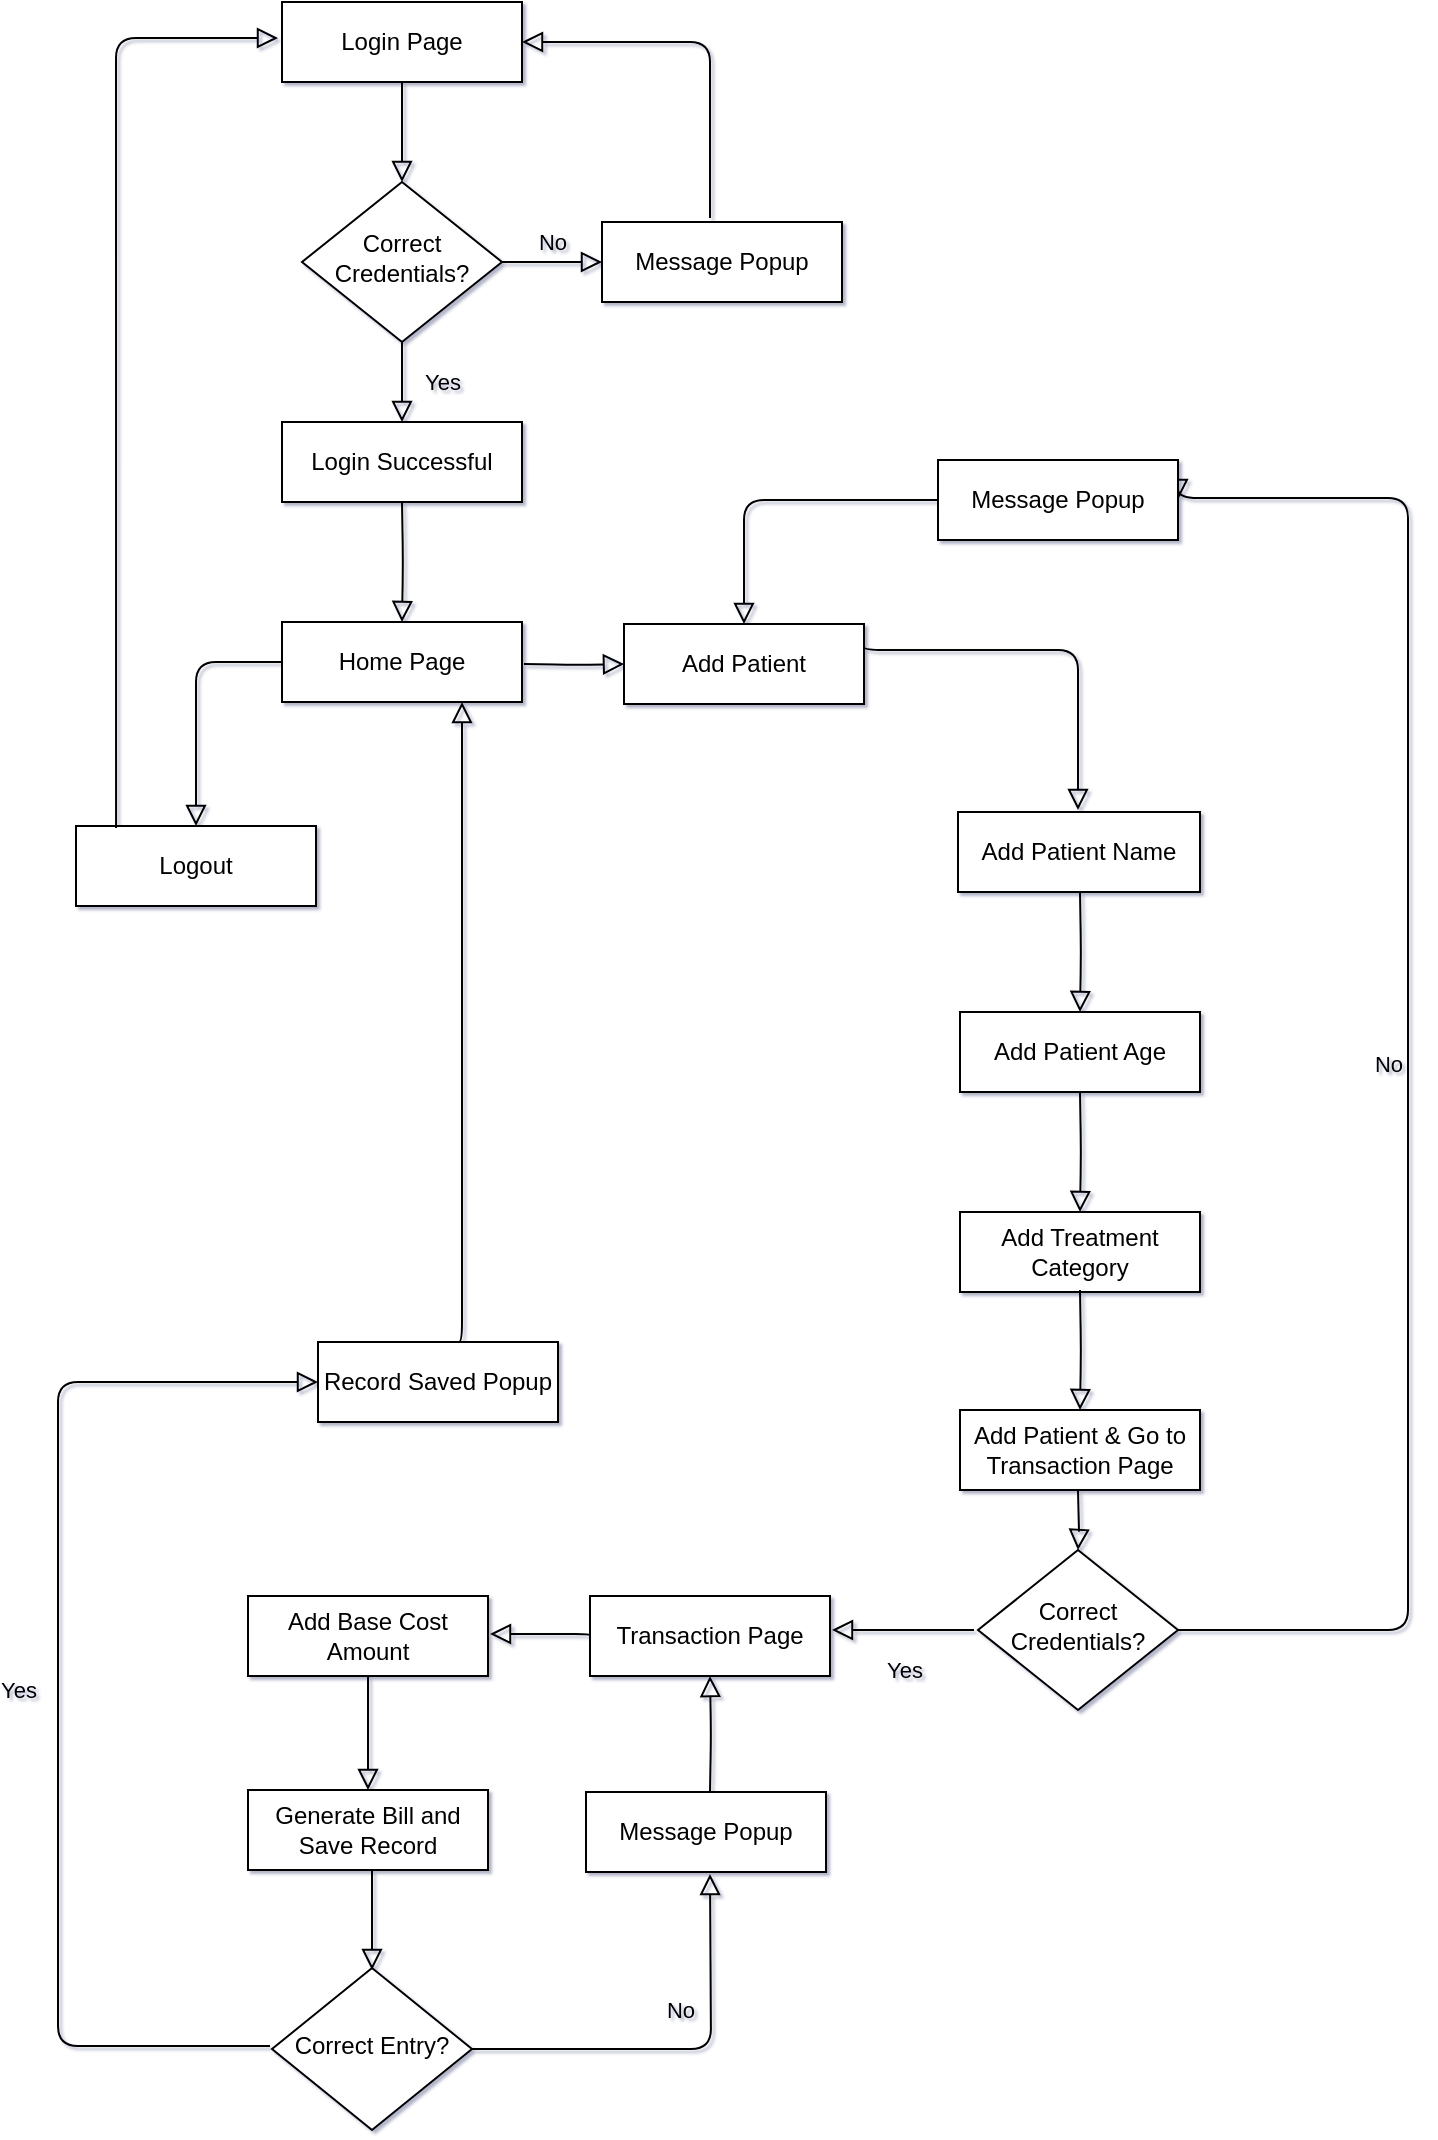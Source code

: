 <mxfile version="13.6.6" type="device"><diagram id="C5RBs43oDa-KdzZeNtuy" name="Page-1"><mxGraphModel dx="1240" dy="684" grid="0" gridSize="10" guides="1" tooltips="1" connect="1" arrows="1" fold="1" page="1" pageScale="1" pageWidth="827" pageHeight="1169" math="0" shadow="1"><root><mxCell id="WIyWlLk6GJQsqaUBKTNV-0"/><mxCell id="WIyWlLk6GJQsqaUBKTNV-1" parent="WIyWlLk6GJQsqaUBKTNV-0"/><mxCell id="WIyWlLk6GJQsqaUBKTNV-2" value="" style="html=1;jettySize=auto;orthogonalLoop=1;fontSize=11;endArrow=block;endFill=0;endSize=8;strokeWidth=1;shadow=0;labelBackgroundColor=none;edgeStyle=orthogonalEdgeStyle;" parent="WIyWlLk6GJQsqaUBKTNV-1" source="WIyWlLk6GJQsqaUBKTNV-3" target="WIyWlLk6GJQsqaUBKTNV-6" edge="1"><mxGeometry relative="1" as="geometry"/></mxCell><mxCell id="WIyWlLk6GJQsqaUBKTNV-3" value="Login Page" style="whiteSpace=wrap;html=1;fontSize=12;glass=0;strokeWidth=1;shadow=0;" parent="WIyWlLk6GJQsqaUBKTNV-1" vertex="1"><mxGeometry x="160" y="80" width="120" height="40" as="geometry"/></mxCell><mxCell id="WIyWlLk6GJQsqaUBKTNV-4" value="Yes" style="html=1;jettySize=auto;orthogonalLoop=1;fontSize=11;endArrow=block;endFill=0;endSize=8;strokeWidth=1;shadow=0;labelBackgroundColor=none;edgeStyle=orthogonalEdgeStyle;" parent="WIyWlLk6GJQsqaUBKTNV-1" source="WIyWlLk6GJQsqaUBKTNV-6" edge="1"><mxGeometry y="20" relative="1" as="geometry"><mxPoint as="offset"/><mxPoint x="220" y="290" as="targetPoint"/></mxGeometry></mxCell><mxCell id="WIyWlLk6GJQsqaUBKTNV-5" value="No" style="edgeStyle=orthogonalEdgeStyle;html=1;jettySize=auto;orthogonalLoop=1;fontSize=11;endArrow=block;endFill=0;endSize=8;strokeWidth=1;shadow=0;labelBackgroundColor=none;" parent="WIyWlLk6GJQsqaUBKTNV-1" source="WIyWlLk6GJQsqaUBKTNV-6" target="WIyWlLk6GJQsqaUBKTNV-7" edge="1"><mxGeometry y="10" relative="1" as="geometry"><mxPoint as="offset"/></mxGeometry></mxCell><mxCell id="WIyWlLk6GJQsqaUBKTNV-6" value="Correct Credentials?" style="rhombus;whiteSpace=wrap;html=1;shadow=0;fontFamily=Helvetica;fontSize=12;align=center;strokeWidth=1;spacing=6;spacingTop=-4;" parent="WIyWlLk6GJQsqaUBKTNV-1" vertex="1"><mxGeometry x="170" y="170" width="100" height="80" as="geometry"/></mxCell><mxCell id="WIyWlLk6GJQsqaUBKTNV-7" value="Message Popup" style="whiteSpace=wrap;html=1;fontSize=12;glass=0;strokeWidth=1;shadow=0;" parent="WIyWlLk6GJQsqaUBKTNV-1" vertex="1"><mxGeometry x="320" y="190" width="120" height="40" as="geometry"/></mxCell><mxCell id="WIyWlLk6GJQsqaUBKTNV-8" value="" style="html=1;jettySize=auto;orthogonalLoop=1;fontSize=11;endArrow=block;endFill=0;endSize=8;strokeWidth=1;shadow=0;labelBackgroundColor=none;edgeStyle=orthogonalEdgeStyle;" parent="WIyWlLk6GJQsqaUBKTNV-1" target="WIyWlLk6GJQsqaUBKTNV-11" edge="1"><mxGeometry x="0.6" y="519" relative="1" as="geometry"><mxPoint as="offset"/><mxPoint x="220" y="330" as="sourcePoint"/></mxGeometry></mxCell><mxCell id="WIyWlLk6GJQsqaUBKTNV-11" value="Home Page" style="whiteSpace=wrap;html=1;fontSize=12;glass=0;strokeWidth=1;shadow=0;" parent="WIyWlLk6GJQsqaUBKTNV-1" vertex="1"><mxGeometry x="160" y="390" width="120" height="40" as="geometry"/></mxCell><mxCell id="WIyWlLk6GJQsqaUBKTNV-12" value="Login Successful" style="whiteSpace=wrap;html=1;fontSize=12;glass=0;strokeWidth=1;shadow=0;" parent="WIyWlLk6GJQsqaUBKTNV-1" vertex="1"><mxGeometry x="160" y="290" width="120" height="40" as="geometry"/></mxCell><mxCell id="z1fBXj5Fd3CdGc4g8nDi-0" value="" style="edgeStyle=orthogonalEdgeStyle;html=1;jettySize=auto;orthogonalLoop=1;fontSize=11;endArrow=block;endFill=0;endSize=8;strokeWidth=1;shadow=0;labelBackgroundColor=none;exitX=0.45;exitY=-0.05;exitDx=0;exitDy=0;exitPerimeter=0;entryX=1;entryY=0.5;entryDx=0;entryDy=0;" edge="1" parent="WIyWlLk6GJQsqaUBKTNV-1" source="WIyWlLk6GJQsqaUBKTNV-7" target="WIyWlLk6GJQsqaUBKTNV-3"><mxGeometry x="-0.033" y="209" relative="1" as="geometry"><mxPoint x="178" y="-99" as="offset"/><mxPoint x="363" y="146" as="sourcePoint"/><mxPoint x="413" y="146" as="targetPoint"/><Array as="points"><mxPoint x="374" y="100"/></Array></mxGeometry></mxCell><mxCell id="z1fBXj5Fd3CdGc4g8nDi-4" value="" style="html=1;jettySize=auto;orthogonalLoop=1;fontSize=11;endArrow=block;endFill=0;endSize=8;strokeWidth=1;shadow=0;labelBackgroundColor=none;edgeStyle=orthogonalEdgeStyle;exitX=0;exitY=0.5;exitDx=0;exitDy=0;" edge="1" parent="WIyWlLk6GJQsqaUBKTNV-1" target="z1fBXj5Fd3CdGc4g8nDi-5" source="WIyWlLk6GJQsqaUBKTNV-11"><mxGeometry x="0.6" y="519" relative="1" as="geometry"><mxPoint as="offset"/><mxPoint x="220" y="431" as="sourcePoint"/></mxGeometry></mxCell><mxCell id="z1fBXj5Fd3CdGc4g8nDi-5" value="Logout" style="whiteSpace=wrap;html=1;fontSize=12;glass=0;strokeWidth=1;shadow=0;" vertex="1" parent="WIyWlLk6GJQsqaUBKTNV-1"><mxGeometry x="57" y="492" width="120" height="40" as="geometry"/></mxCell><mxCell id="z1fBXj5Fd3CdGc4g8nDi-8" value="" style="html=1;jettySize=auto;orthogonalLoop=1;fontSize=11;endArrow=block;endFill=0;endSize=8;strokeWidth=1;shadow=0;labelBackgroundColor=none;edgeStyle=orthogonalEdgeStyle;exitX=0.167;exitY=0.025;exitDx=0;exitDy=0;exitPerimeter=0;" edge="1" parent="WIyWlLk6GJQsqaUBKTNV-1" source="z1fBXj5Fd3CdGc4g8nDi-5"><mxGeometry x="0.6" y="519" relative="1" as="geometry"><mxPoint as="offset"/><mxPoint x="77" y="511" as="sourcePoint"/><mxPoint x="158" y="98" as="targetPoint"/><Array as="points"><mxPoint x="77" y="98"/></Array></mxGeometry></mxCell><mxCell id="z1fBXj5Fd3CdGc4g8nDi-9" value="" style="edgeStyle=orthogonalEdgeStyle;html=1;jettySize=auto;orthogonalLoop=1;fontSize=11;endArrow=block;endFill=0;endSize=8;strokeWidth=1;shadow=0;labelBackgroundColor=none;" edge="1" parent="WIyWlLk6GJQsqaUBKTNV-1" target="z1fBXj5Fd3CdGc4g8nDi-10"><mxGeometry y="10" relative="1" as="geometry"><mxPoint as="offset"/><mxPoint x="281" y="411" as="sourcePoint"/></mxGeometry></mxCell><mxCell id="z1fBXj5Fd3CdGc4g8nDi-10" value="Add Patient" style="whiteSpace=wrap;html=1;fontSize=12;glass=0;strokeWidth=1;shadow=0;" vertex="1" parent="WIyWlLk6GJQsqaUBKTNV-1"><mxGeometry x="331" y="391" width="120" height="40" as="geometry"/></mxCell><mxCell id="z1fBXj5Fd3CdGc4g8nDi-11" value="" style="edgeStyle=orthogonalEdgeStyle;html=1;jettySize=auto;orthogonalLoop=1;fontSize=11;endArrow=block;endFill=0;endSize=8;strokeWidth=1;shadow=0;labelBackgroundColor=none;exitX=1;exitY=0.25;exitDx=0;exitDy=0;" edge="1" parent="WIyWlLk6GJQsqaUBKTNV-1" source="z1fBXj5Fd3CdGc4g8nDi-10"><mxGeometry y="10" relative="1" as="geometry"><mxPoint as="offset"/><mxPoint x="479" y="411" as="sourcePoint"/><mxPoint x="558" y="484" as="targetPoint"/><Array as="points"><mxPoint x="451" y="404"/><mxPoint x="558" y="404"/></Array></mxGeometry></mxCell><mxCell id="z1fBXj5Fd3CdGc4g8nDi-12" value="Add Patient Name" style="whiteSpace=wrap;html=1;fontSize=12;glass=0;strokeWidth=1;shadow=0;" vertex="1" parent="WIyWlLk6GJQsqaUBKTNV-1"><mxGeometry x="498" y="485" width="121" height="40" as="geometry"/></mxCell><mxCell id="z1fBXj5Fd3CdGc4g8nDi-13" value="" style="html=1;jettySize=auto;orthogonalLoop=1;fontSize=11;endArrow=block;endFill=0;endSize=8;strokeWidth=1;shadow=0;labelBackgroundColor=none;edgeStyle=orthogonalEdgeStyle;" edge="1" parent="WIyWlLk6GJQsqaUBKTNV-1" target="z1fBXj5Fd3CdGc4g8nDi-14"><mxGeometry x="0.6" y="519" relative="1" as="geometry"><mxPoint as="offset"/><mxPoint x="559" y="525" as="sourcePoint"/></mxGeometry></mxCell><mxCell id="z1fBXj5Fd3CdGc4g8nDi-14" value="Add Patient Age" style="whiteSpace=wrap;html=1;fontSize=12;glass=0;strokeWidth=1;shadow=0;" vertex="1" parent="WIyWlLk6GJQsqaUBKTNV-1"><mxGeometry x="499" y="585" width="120" height="40" as="geometry"/></mxCell><mxCell id="z1fBXj5Fd3CdGc4g8nDi-15" value="" style="html=1;jettySize=auto;orthogonalLoop=1;fontSize=11;endArrow=block;endFill=0;endSize=8;strokeWidth=1;shadow=0;labelBackgroundColor=none;edgeStyle=orthogonalEdgeStyle;" edge="1" parent="WIyWlLk6GJQsqaUBKTNV-1" target="z1fBXj5Fd3CdGc4g8nDi-16"><mxGeometry x="0.6" y="519" relative="1" as="geometry"><mxPoint as="offset"/><mxPoint x="559" y="625" as="sourcePoint"/></mxGeometry></mxCell><mxCell id="z1fBXj5Fd3CdGc4g8nDi-16" value="Add Treatment Category" style="whiteSpace=wrap;html=1;fontSize=12;glass=0;strokeWidth=1;shadow=0;" vertex="1" parent="WIyWlLk6GJQsqaUBKTNV-1"><mxGeometry x="499" y="685" width="120" height="40" as="geometry"/></mxCell><mxCell id="z1fBXj5Fd3CdGc4g8nDi-17" value="" style="html=1;jettySize=auto;orthogonalLoop=1;fontSize=11;endArrow=block;endFill=0;endSize=8;strokeWidth=1;shadow=0;labelBackgroundColor=none;edgeStyle=orthogonalEdgeStyle;" edge="1" parent="WIyWlLk6GJQsqaUBKTNV-1" target="z1fBXj5Fd3CdGc4g8nDi-18"><mxGeometry x="0.6" y="519" relative="1" as="geometry"><mxPoint as="offset"/><mxPoint x="559" y="724" as="sourcePoint"/></mxGeometry></mxCell><mxCell id="z1fBXj5Fd3CdGc4g8nDi-18" value="Add Patient &amp;amp; Go to Transaction Page" style="whiteSpace=wrap;html=1;fontSize=12;glass=0;strokeWidth=1;shadow=0;" vertex="1" parent="WIyWlLk6GJQsqaUBKTNV-1"><mxGeometry x="499" y="784" width="120" height="40" as="geometry"/></mxCell><mxCell id="z1fBXj5Fd3CdGc4g8nDi-19" value="" style="html=1;jettySize=auto;orthogonalLoop=1;fontSize=11;endArrow=block;endFill=0;endSize=8;strokeWidth=1;shadow=0;labelBackgroundColor=none;edgeStyle=orthogonalEdgeStyle;" edge="1" parent="WIyWlLk6GJQsqaUBKTNV-1" target="z1fBXj5Fd3CdGc4g8nDi-23"><mxGeometry relative="1" as="geometry"><mxPoint x="558" y="824" as="sourcePoint"/></mxGeometry></mxCell><mxCell id="z1fBXj5Fd3CdGc4g8nDi-21" value="Yes" style="html=1;jettySize=auto;orthogonalLoop=1;fontSize=11;endArrow=block;endFill=0;endSize=8;strokeWidth=1;shadow=0;labelBackgroundColor=none;edgeStyle=orthogonalEdgeStyle;exitX=0;exitY=0.5;exitDx=0;exitDy=0;" edge="1" parent="WIyWlLk6GJQsqaUBKTNV-1"><mxGeometry y="20" relative="1" as="geometry"><mxPoint as="offset"/><mxPoint x="435" y="894" as="targetPoint"/><mxPoint x="506" y="894" as="sourcePoint"/><Array as="points"><mxPoint x="474" y="894"/><mxPoint x="474" y="894"/></Array></mxGeometry></mxCell><mxCell id="z1fBXj5Fd3CdGc4g8nDi-23" value="Correct Credentials?" style="rhombus;whiteSpace=wrap;html=1;shadow=0;fontFamily=Helvetica;fontSize=12;align=center;strokeWidth=1;spacing=6;spacingTop=-4;" vertex="1" parent="WIyWlLk6GJQsqaUBKTNV-1"><mxGeometry x="508" y="854" width="100" height="80" as="geometry"/></mxCell><mxCell id="z1fBXj5Fd3CdGc4g8nDi-26" value="No" style="edgeStyle=orthogonalEdgeStyle;html=1;jettySize=auto;orthogonalLoop=1;fontSize=11;endArrow=block;endFill=0;endSize=8;strokeWidth=1;shadow=0;labelBackgroundColor=none;entryX=1;entryY=0.5;entryDx=0;entryDy=0;exitX=1;exitY=0.5;exitDx=0;exitDy=0;" edge="1" parent="WIyWlLk6GJQsqaUBKTNV-1" source="z1fBXj5Fd3CdGc4g8nDi-23" target="z1fBXj5Fd3CdGc4g8nDi-27"><mxGeometry y="10" relative="1" as="geometry"><mxPoint as="offset"/><mxPoint x="608" y="914" as="sourcePoint"/><mxPoint x="676" y="328" as="targetPoint"/><Array as="points"><mxPoint x="723" y="894"/><mxPoint x="723" y="328"/><mxPoint x="608" y="328"/></Array></mxGeometry></mxCell><mxCell id="z1fBXj5Fd3CdGc4g8nDi-27" value="Message Popup" style="whiteSpace=wrap;html=1;fontSize=12;glass=0;strokeWidth=1;shadow=0;" vertex="1" parent="WIyWlLk6GJQsqaUBKTNV-1"><mxGeometry x="488" y="309" width="120" height="40" as="geometry"/></mxCell><mxCell id="z1fBXj5Fd3CdGc4g8nDi-28" value="" style="edgeStyle=orthogonalEdgeStyle;html=1;jettySize=auto;orthogonalLoop=1;fontSize=11;endArrow=block;endFill=0;endSize=8;strokeWidth=1;shadow=0;labelBackgroundColor=none;exitX=0;exitY=0.5;exitDx=0;exitDy=0;" edge="1" parent="WIyWlLk6GJQsqaUBKTNV-1" source="z1fBXj5Fd3CdGc4g8nDi-27" target="z1fBXj5Fd3CdGc4g8nDi-10"><mxGeometry y="10" relative="1" as="geometry"><mxPoint as="offset"/><mxPoint x="379" y="281" as="sourcePoint"/><mxPoint x="429" y="281" as="targetPoint"/></mxGeometry></mxCell><mxCell id="z1fBXj5Fd3CdGc4g8nDi-29" value="Transaction Page" style="whiteSpace=wrap;html=1;fontSize=12;glass=0;strokeWidth=1;shadow=0;" vertex="1" parent="WIyWlLk6GJQsqaUBKTNV-1"><mxGeometry x="314" y="877" width="120" height="40" as="geometry"/></mxCell><mxCell id="z1fBXj5Fd3CdGc4g8nDi-30" value="" style="html=1;jettySize=auto;orthogonalLoop=1;fontSize=11;endArrow=block;endFill=0;endSize=8;strokeWidth=1;shadow=0;labelBackgroundColor=none;edgeStyle=orthogonalEdgeStyle;exitX=0;exitY=0.5;exitDx=0;exitDy=0;" edge="1" parent="WIyWlLk6GJQsqaUBKTNV-1" source="z1fBXj5Fd3CdGc4g8nDi-29"><mxGeometry y="20" relative="1" as="geometry"><mxPoint as="offset"/><mxPoint x="264" y="896" as="targetPoint"/><mxPoint x="506" y="811" as="sourcePoint"/><Array as="points"><mxPoint x="299" y="896"/><mxPoint x="299" y="896"/></Array></mxGeometry></mxCell><mxCell id="z1fBXj5Fd3CdGc4g8nDi-31" value="Add Base Cost Amount" style="whiteSpace=wrap;html=1;fontSize=12;glass=0;strokeWidth=1;shadow=0;" vertex="1" parent="WIyWlLk6GJQsqaUBKTNV-1"><mxGeometry x="143" y="877" width="120" height="40" as="geometry"/></mxCell><mxCell id="z1fBXj5Fd3CdGc4g8nDi-32" value="Yes" style="html=1;jettySize=auto;orthogonalLoop=1;fontSize=11;endArrow=block;endFill=0;endSize=8;strokeWidth=1;shadow=0;labelBackgroundColor=none;edgeStyle=orthogonalEdgeStyle;entryX=0;entryY=0.5;entryDx=0;entryDy=0;" edge="1" parent="WIyWlLk6GJQsqaUBKTNV-1" target="z1fBXj5Fd3CdGc4g8nDi-43"><mxGeometry y="20" relative="1" as="geometry"><mxPoint as="offset"/><mxPoint x="48" y="1084" as="targetPoint"/><mxPoint x="154" y="1102" as="sourcePoint"/><Array as="points"><mxPoint x="48" y="1102"/><mxPoint x="48" y="770"/></Array></mxGeometry></mxCell><mxCell id="z1fBXj5Fd3CdGc4g8nDi-33" value="Correct Entry?" style="rhombus;whiteSpace=wrap;html=1;shadow=0;fontFamily=Helvetica;fontSize=12;align=center;strokeWidth=1;spacing=6;spacingTop=-4;" vertex="1" parent="WIyWlLk6GJQsqaUBKTNV-1"><mxGeometry x="155" y="1063" width="100" height="81" as="geometry"/></mxCell><mxCell id="z1fBXj5Fd3CdGc4g8nDi-34" value="Generate Bill and Save Record" style="whiteSpace=wrap;html=1;fontSize=12;glass=0;strokeWidth=1;shadow=0;" vertex="1" parent="WIyWlLk6GJQsqaUBKTNV-1"><mxGeometry x="143" y="974" width="120" height="40" as="geometry"/></mxCell><mxCell id="z1fBXj5Fd3CdGc4g8nDi-36" value="" style="html=1;jettySize=auto;orthogonalLoop=1;fontSize=11;endArrow=block;endFill=0;endSize=8;strokeWidth=1;shadow=0;labelBackgroundColor=none;edgeStyle=orthogonalEdgeStyle;exitX=0.5;exitY=1;exitDx=0;exitDy=0;entryX=0.5;entryY=0;entryDx=0;entryDy=0;" edge="1" parent="WIyWlLk6GJQsqaUBKTNV-1" source="z1fBXj5Fd3CdGc4g8nDi-31" target="z1fBXj5Fd3CdGc4g8nDi-34"><mxGeometry y="20" relative="1" as="geometry"><mxPoint as="offset"/><mxPoint x="262" y="934" as="targetPoint"/><mxPoint x="312" y="935" as="sourcePoint"/><Array as="points"><mxPoint x="203" y="924"/><mxPoint x="203" y="924"/></Array></mxGeometry></mxCell><mxCell id="z1fBXj5Fd3CdGc4g8nDi-38" value="" style="html=1;jettySize=auto;orthogonalLoop=1;fontSize=11;endArrow=block;endFill=0;endSize=8;strokeWidth=1;shadow=0;labelBackgroundColor=none;edgeStyle=orthogonalEdgeStyle;exitX=0;exitY=0.5;exitDx=0;exitDy=0;entryX=0.5;entryY=1;entryDx=0;entryDy=0;" edge="1" parent="WIyWlLk6GJQsqaUBKTNV-1" target="z1fBXj5Fd3CdGc4g8nDi-29"><mxGeometry y="20" relative="1" as="geometry"><mxPoint as="offset"/><mxPoint x="324" y="974" as="targetPoint"/><mxPoint x="374" y="975" as="sourcePoint"/><Array as="points"/></mxGeometry></mxCell><mxCell id="z1fBXj5Fd3CdGc4g8nDi-39" value="Message Popup" style="whiteSpace=wrap;html=1;fontSize=12;glass=0;strokeWidth=1;shadow=0;" vertex="1" parent="WIyWlLk6GJQsqaUBKTNV-1"><mxGeometry x="312" y="975" width="120" height="40" as="geometry"/></mxCell><mxCell id="z1fBXj5Fd3CdGc4g8nDi-40" value="No" style="html=1;jettySize=auto;orthogonalLoop=1;fontSize=11;endArrow=block;endFill=0;endSize=8;strokeWidth=1;shadow=0;labelBackgroundColor=none;edgeStyle=orthogonalEdgeStyle;exitX=1;exitY=0.5;exitDx=0;exitDy=0;entryX=0.5;entryY=1;entryDx=0;entryDy=0;" edge="1" parent="WIyWlLk6GJQsqaUBKTNV-1" source="z1fBXj5Fd3CdGc4g8nDi-33"><mxGeometry y="20" relative="1" as="geometry"><mxPoint as="offset"/><mxPoint x="374" y="1016" as="targetPoint"/><mxPoint x="374" y="1074" as="sourcePoint"/><Array as="points"/></mxGeometry></mxCell><mxCell id="z1fBXj5Fd3CdGc4g8nDi-41" value="" style="html=1;jettySize=auto;orthogonalLoop=1;fontSize=11;endArrow=block;endFill=0;endSize=8;strokeWidth=1;shadow=0;labelBackgroundColor=none;edgeStyle=orthogonalEdgeStyle;entryX=0.5;entryY=0;entryDx=0;entryDy=0;" edge="1" parent="WIyWlLk6GJQsqaUBKTNV-1"><mxGeometry y="20" relative="1" as="geometry"><mxPoint as="offset"/><mxPoint x="205" y="1064" as="targetPoint"/><mxPoint x="205" y="1014" as="sourcePoint"/><Array as="points"><mxPoint x="205" y="1035"/><mxPoint x="205" y="1035"/></Array></mxGeometry></mxCell><mxCell id="z1fBXj5Fd3CdGc4g8nDi-43" value="Record Saved Popup" style="whiteSpace=wrap;html=1;fontSize=12;glass=0;strokeWidth=1;shadow=0;" vertex="1" parent="WIyWlLk6GJQsqaUBKTNV-1"><mxGeometry x="178" y="750" width="120" height="40" as="geometry"/></mxCell><mxCell id="z1fBXj5Fd3CdGc4g8nDi-44" value="" style="html=1;jettySize=auto;orthogonalLoop=1;fontSize=11;endArrow=block;endFill=0;endSize=8;strokeWidth=1;shadow=0;labelBackgroundColor=none;edgeStyle=orthogonalEdgeStyle;exitX=0.575;exitY=-0.075;exitDx=0;exitDy=0;entryX=0.75;entryY=1;entryDx=0;entryDy=0;exitPerimeter=0;" edge="1" parent="WIyWlLk6GJQsqaUBKTNV-1" target="WIyWlLk6GJQsqaUBKTNV-11"><mxGeometry y="20" relative="1" as="geometry"><mxPoint as="offset"/><mxPoint x="250" y="433" as="targetPoint"/><mxPoint x="247" y="750" as="sourcePoint"/><Array as="points"><mxPoint x="250" y="750"/></Array></mxGeometry></mxCell></root></mxGraphModel></diagram></mxfile>